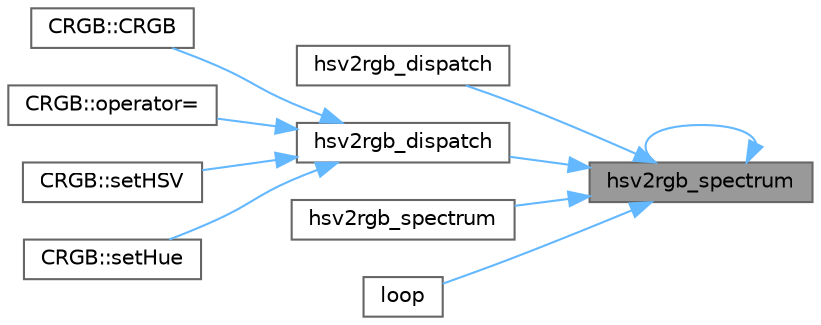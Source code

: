 digraph "hsv2rgb_spectrum"
{
 // INTERACTIVE_SVG=YES
 // LATEX_PDF_SIZE
  bgcolor="transparent";
  edge [fontname=Helvetica,fontsize=10,labelfontname=Helvetica,labelfontsize=10];
  node [fontname=Helvetica,fontsize=10,shape=box,height=0.2,width=0.4];
  rankdir="RL";
  Node1 [id="Node000001",label="hsv2rgb_spectrum",height=0.2,width=0.4,color="gray40", fillcolor="grey60", style="filled", fontcolor="black",tooltip="Inline version of hsv2rgb_spectrum which returns a CRGB object."];
  Node1 -> Node2 [id="edge1_Node000001_Node000002",dir="back",color="steelblue1",style="solid",tooltip=" "];
  Node2 [id="Node000002",label="hsv2rgb_dispatch",height=0.2,width=0.4,color="grey40", fillcolor="white", style="filled",URL="$db/dd1/crgb_8h_a080b0edd6f603b8b0785f9a3086a1416.html#a080b0edd6f603b8b0785f9a3086a1416",tooltip=" "];
  Node1 -> Node3 [id="edge2_Node000001_Node000003",dir="back",color="steelblue1",style="solid",tooltip=" "];
  Node3 [id="Node000003",label="hsv2rgb_dispatch",height=0.2,width=0.4,color="grey40", fillcolor="white", style="filled",URL="$db/dd1/crgb_8h_a26eaa8327d3606b692249e6449529c3b.html#a26eaa8327d3606b692249e6449529c3b",tooltip="HSV conversion function selection based on compile-time defines This allows users to configure which ..."];
  Node3 -> Node4 [id="edge3_Node000003_Node000004",dir="back",color="steelblue1",style="solid",tooltip=" "];
  Node4 [id="Node000004",label="CRGB::CRGB",height=0.2,width=0.4,color="grey40", fillcolor="white", style="filled",URL="$d7/d82/struct_c_r_g_b_a679618ea3efb525132e97c9f9faf8335.html#a679618ea3efb525132e97c9f9faf8335",tooltip="Allow construction from a CHSV color."];
  Node3 -> Node5 [id="edge4_Node000003_Node000005",dir="back",color="steelblue1",style="solid",tooltip=" "];
  Node5 [id="Node000005",label="CRGB::operator=",height=0.2,width=0.4,color="grey40", fillcolor="white", style="filled",URL="$d7/d82/struct_c_r_g_b_ac0ef642e7d3bb2fca4846255984fc888.html#ac0ef642e7d3bb2fca4846255984fc888",tooltip="Allow assignment from HSV color."];
  Node3 -> Node6 [id="edge5_Node000003_Node000006",dir="back",color="steelblue1",style="solid",tooltip=" "];
  Node6 [id="Node000006",label="CRGB::setHSV",height=0.2,width=0.4,color="grey40", fillcolor="white", style="filled",URL="$d7/d82/struct_c_r_g_b_ad2cde1271b5a029507afb52d2acc6f71.html#ad2cde1271b5a029507afb52d2acc6f71",tooltip="Allow assignment from hue, saturation, and value."];
  Node3 -> Node7 [id="edge6_Node000003_Node000007",dir="back",color="steelblue1",style="solid",tooltip=" "];
  Node7 [id="Node000007",label="CRGB::setHue",height=0.2,width=0.4,color="grey40", fillcolor="white", style="filled",URL="$d7/d82/struct_c_r_g_b_a394d6326dc399e0ffb746edb2be93c5c.html#a394d6326dc399e0ffb746edb2be93c5c",tooltip="Allow assignment from just a hue."];
  Node1 -> Node1 [id="edge7_Node000001_Node000001",dir="back",color="steelblue1",style="solid",tooltip=" "];
  Node1 -> Node8 [id="edge8_Node000001_Node000008",dir="back",color="steelblue1",style="solid",tooltip=" "];
  Node8 [id="Node000008",label="hsv2rgb_spectrum",height=0.2,width=0.4,color="grey40", fillcolor="white", style="filled",URL="$df/d9d/hsv2rgb_8cpp_aabe3b0d539d6e15bc4ba86e10ec98fcc.html#aabe3b0d539d6e15bc4ba86e10ec98fcc",tooltip=" "];
  Node1 -> Node9 [id="edge9_Node000001_Node000009",dir="back",color="steelblue1",style="solid",tooltip=" "];
  Node9 [id="Node000009",label="loop",height=0.2,width=0.4,color="grey40", fillcolor="white", style="filled",URL="$de/dc1/_h_s_v_test_8h_afe461d27b9c48d5921c00d521181f12f.html#afe461d27b9c48d5921c00d521181f12f",tooltip=" "];
}
